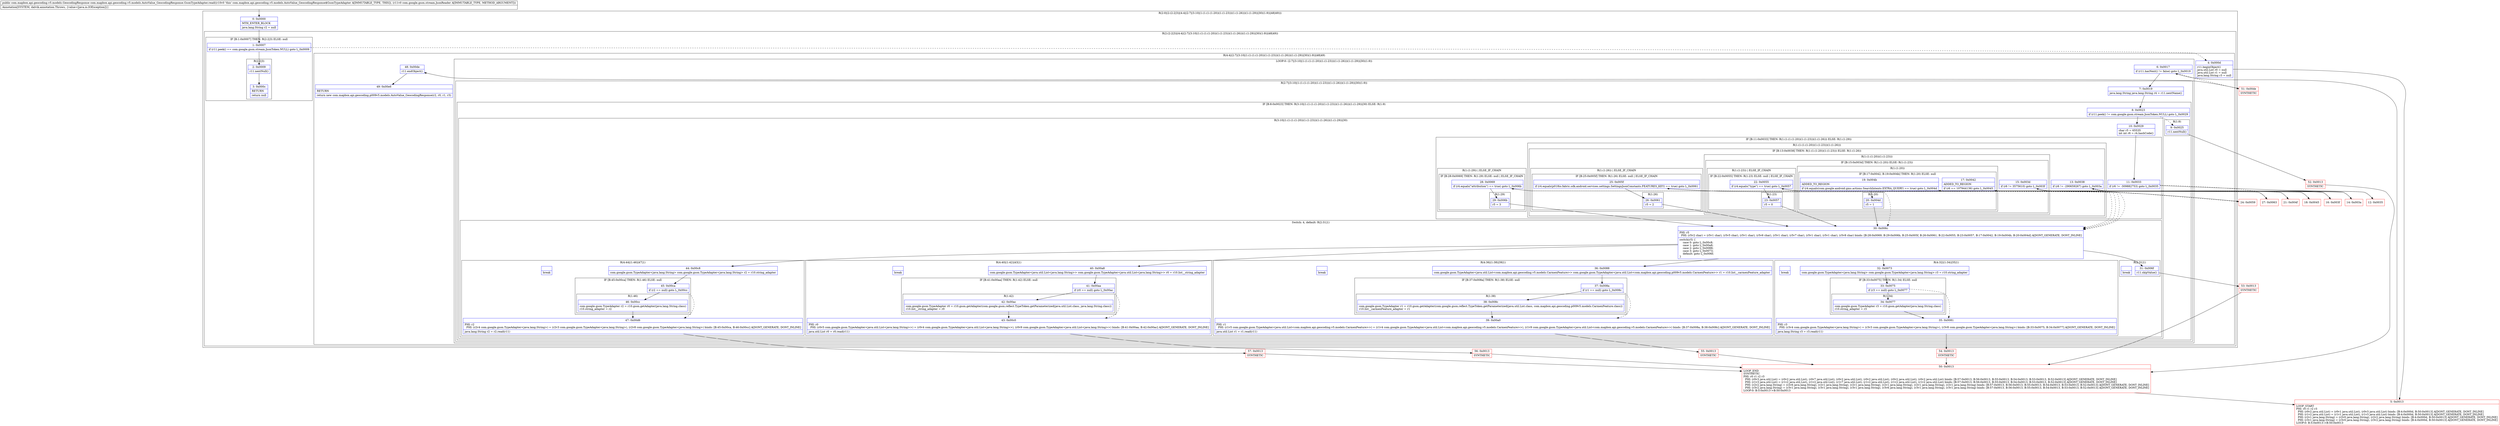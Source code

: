 digraph "CFG forcom.mapbox.api.geocoding.v5.models.AutoValue_GeocodingResponse.GsonTypeAdapter.read(Lcom\/google\/gson\/stream\/JsonReader;)Lcom\/mapbox\/api\/geocoding\/v5\/models\/GeocodingResponse;" {
subgraph cluster_Region_1124786910 {
label = "R(2:0|(2:(2:2|3)|(4:4|(2:7|(3:10|(1:(1:(1:(1:20))(1:(1:23)))(1:(1:26)))(1:(1:29))|30)(1:9))|48|49)))";
node [shape=record,color=blue];
Node_0 [shape=record,label="{0\:\ 0x0000|MTH_ENTER_BLOCK\l|java.lang.String r2 = null\l}"];
subgraph cluster_Region_197206868 {
label = "R(2:(2:2|3)|(4:4|(2:7|(3:10|(1:(1:(1:(1:20))(1:(1:23)))(1:(1:26)))(1:(1:29))|30)(1:9))|48|49))";
node [shape=record,color=blue];
subgraph cluster_IfRegion_1096869644 {
label = "IF [B:1:0x0007] THEN: R(2:2|3) ELSE: null";
node [shape=record,color=blue];
Node_1 [shape=record,label="{1\:\ 0x0007|if (r11.peek() == com.google.gson.stream.JsonToken.NULL) goto L_0x0009\l}"];
subgraph cluster_Region_2134821030 {
label = "R(2:2|3)";
node [shape=record,color=blue];
Node_2 [shape=record,label="{2\:\ 0x0009|r11.nextNull()\l}"];
Node_3 [shape=record,label="{3\:\ 0x000c|RETURN\l|return null\l}"];
}
}
subgraph cluster_Region_1622468198 {
label = "R(4:4|(2:7|(3:10|(1:(1:(1:(1:20))(1:(1:23)))(1:(1:26)))(1:(1:29))|30)(1:9))|48|49)";
node [shape=record,color=blue];
Node_4 [shape=record,label="{4\:\ 0x000d|r11.beginObject()\ljava.util.List r0 = null\ljava.util.List r1 = null\ljava.lang.String r3 = null\l}"];
subgraph cluster_LoopRegion_63189511 {
label = "LOOP:0: (2:7|(3:10|(1:(1:(1:(1:20))(1:(1:23)))(1:(1:26)))(1:(1:29))|30)(1:9))";
node [shape=record,color=blue];
Node_6 [shape=record,label="{6\:\ 0x0017|if (r11.hasNext() != false) goto L_0x0019\l}"];
subgraph cluster_Region_1039196010 {
label = "R(2:7|(3:10|(1:(1:(1:(1:20))(1:(1:23)))(1:(1:26)))(1:(1:29))|30)(1:9))";
node [shape=record,color=blue];
Node_7 [shape=record,label="{7\:\ 0x0019|java.lang.String java.lang.String r4 = r11.nextName()\l}"];
subgraph cluster_IfRegion_27097768 {
label = "IF [B:8:0x0023] THEN: R(3:10|(1:(1:(1:(1:20))(1:(1:23)))(1:(1:26)))(1:(1:29))|30) ELSE: R(1:9)";
node [shape=record,color=blue];
Node_8 [shape=record,label="{8\:\ 0x0023|if (r11.peek() != com.google.gson.stream.JsonToken.NULL) goto L_0x0029\l}"];
subgraph cluster_Region_561788415 {
label = "R(3:10|(1:(1:(1:(1:20))(1:(1:23)))(1:(1:26)))(1:(1:29))|30)";
node [shape=record,color=blue];
Node_10 [shape=record,label="{10\:\ 0x0029|char r5 = 65535\lint int r6 = r4.hashCode()\l}"];
subgraph cluster_IfRegion_917283857 {
label = "IF [B:11:0x0033] THEN: R(1:(1:(1:(1:20))(1:(1:23)))(1:(1:26))) ELSE: R(1:(1:29))";
node [shape=record,color=blue];
Node_11 [shape=record,label="{11\:\ 0x0033|if (r6 != \-309882753) goto L_0x0035\l}"];
subgraph cluster_Region_1191421200 {
label = "R(1:(1:(1:(1:20))(1:(1:23)))(1:(1:26)))";
node [shape=record,color=blue];
subgraph cluster_IfRegion_1452261606 {
label = "IF [B:13:0x0038] THEN: R(1:(1:(1:20))(1:(1:23))) ELSE: R(1:(1:26))";
node [shape=record,color=blue];
Node_13 [shape=record,label="{13\:\ 0x0038|if (r6 != \-290659267) goto L_0x003a\l}"];
subgraph cluster_Region_1324433070 {
label = "R(1:(1:(1:20))(1:(1:23)))";
node [shape=record,color=blue];
subgraph cluster_IfRegion_1974303439 {
label = "IF [B:15:0x003d] THEN: R(1:(1:20)) ELSE: R(1:(1:23))";
node [shape=record,color=blue];
Node_15 [shape=record,label="{15\:\ 0x003d|if (r6 != 3575610) goto L_0x003f\l}"];
subgraph cluster_Region_1812425085 {
label = "R(1:(1:20))";
node [shape=record,color=blue];
subgraph cluster_IfRegion_1762682855 {
label = "IF [B:17:0x0042, B:19:0x004b] THEN: R(1:20) ELSE: null";
node [shape=record,color=blue];
Node_17 [shape=record,label="{17\:\ 0x0042|ADDED_TO_REGION\l|if (r6 == 107944136) goto L_0x0045\l}"];
Node_19 [shape=record,label="{19\:\ 0x004b|ADDED_TO_REGION\l|if (r4.equals(com.google.android.gms.actions.SearchIntents.EXTRA_QUERY) == true) goto L_0x004d\l}"];
subgraph cluster_Region_1481603529 {
label = "R(1:20)";
node [shape=record,color=blue];
Node_20 [shape=record,label="{20\:\ 0x004d|r5 = 1\l}"];
}
}
}
subgraph cluster_Region_111478383 {
label = "R(1:(1:23)) | ELSE_IF_CHAIN\l";
node [shape=record,color=blue];
subgraph cluster_IfRegion_399648568 {
label = "IF [B:22:0x0055] THEN: R(1:23) ELSE: null | ELSE_IF_CHAIN\l";
node [shape=record,color=blue];
Node_22 [shape=record,label="{22\:\ 0x0055|if (r4.equals(\"type\") == true) goto L_0x0057\l}"];
subgraph cluster_Region_965425411 {
label = "R(1:23)";
node [shape=record,color=blue];
Node_23 [shape=record,label="{23\:\ 0x0057|r5 = 0\l}"];
}
}
}
}
}
subgraph cluster_Region_1549011086 {
label = "R(1:(1:26)) | ELSE_IF_CHAIN\l";
node [shape=record,color=blue];
subgraph cluster_IfRegion_744661287 {
label = "IF [B:25:0x005f] THEN: R(1:26) ELSE: null | ELSE_IF_CHAIN\l";
node [shape=record,color=blue];
Node_25 [shape=record,label="{25\:\ 0x005f|if (r4.equals(p018io.fabric.sdk.android.services.settings.SettingsJsonConstants.FEATURES_KEY) == true) goto L_0x0061\l}"];
subgraph cluster_Region_5888950 {
label = "R(1:26)";
node [shape=record,color=blue];
Node_26 [shape=record,label="{26\:\ 0x0061|r5 = 2\l}"];
}
}
}
}
}
subgraph cluster_Region_462903780 {
label = "R(1:(1:29)) | ELSE_IF_CHAIN\l";
node [shape=record,color=blue];
subgraph cluster_IfRegion_1819388569 {
label = "IF [B:28:0x0069] THEN: R(1:29) ELSE: null | ELSE_IF_CHAIN\l";
node [shape=record,color=blue];
Node_28 [shape=record,label="{28\:\ 0x0069|if (r4.equals(\"attribution\") == true) goto L_0x006b\l}"];
subgraph cluster_Region_104126383 {
label = "R(1:29)";
node [shape=record,color=blue];
Node_29 [shape=record,label="{29\:\ 0x006b|r5 = 3\l}"];
}
}
}
}
subgraph cluster_SwitchRegion_2019968192 {
label = "Switch: 4, default: R(2:31|1)";
node [shape=record,color=blue];
Node_30 [shape=record,label="{30\:\ 0x006c|PHI: r5 \l  PHI: (r5v2 char) = (r5v1 char), (r5v5 char), (r5v1 char), (r5v6 char), (r5v1 char), (r5v7 char), (r5v1 char), (r5v1 char), (r5v8 char) binds: [B:28:0x0069, B:29:0x006b, B:25:0x005f, B:26:0x0061, B:22:0x0055, B:23:0x0057, B:17:0x0042, B:19:0x004b, B:20:0x004d] A[DONT_GENERATE, DONT_INLINE]\l|switch(r5) \{\l    case 0: goto L_0x00c8;\l    case 1: goto L_0x00a8;\l    case 2: goto L_0x0088;\l    case 3: goto L_0x0073;\l    default: goto L_0x006f;\l\}\l}"];
subgraph cluster_Region_1033060001 {
label = "R(4:44|(1:46)|47|1)";
node [shape=record,color=blue];
Node_44 [shape=record,label="{44\:\ 0x00c8|com.google.gson.TypeAdapter\<java.lang.String\> com.google.gson.TypeAdapter\<java.lang.String\> r2 = r10.string_adapter\l}"];
subgraph cluster_IfRegion_1819858743 {
label = "IF [B:45:0x00ca] THEN: R(1:46) ELSE: null";
node [shape=record,color=blue];
Node_45 [shape=record,label="{45\:\ 0x00ca|if (r2 == null) goto L_0x00cc\l}"];
subgraph cluster_Region_1067933950 {
label = "R(1:46)";
node [shape=record,color=blue];
Node_46 [shape=record,label="{46\:\ 0x00cc|com.google.gson.TypeAdapter r2 = r10.gson.getAdapter(java.lang.String.class)\lr10.string_adapter = r2\l}"];
}
}
Node_47 [shape=record,label="{47\:\ 0x00d6|PHI: r2 \l  PHI: (r2v4 com.google.gson.TypeAdapter\<java.lang.String\>) = (r2v3 com.google.gson.TypeAdapter\<java.lang.String\>), (r2v8 com.google.gson.TypeAdapter\<java.lang.String\>) binds: [B:45:0x00ca, B:46:0x00cc] A[DONT_GENERATE, DONT_INLINE]\l|java.lang.String r2 = r2.read(r11)\l}"];
Node_InsnContainer_1275893610 [shape=record,label="{|break\l}"];
}
subgraph cluster_Region_1257950550 {
label = "R(4:40|(1:42)|43|1)";
node [shape=record,color=blue];
Node_40 [shape=record,label="{40\:\ 0x00a8|com.google.gson.TypeAdapter\<java.util.List\<java.lang.String\>\> com.google.gson.TypeAdapter\<java.util.List\<java.lang.String\>\> r0 = r10.list__string_adapter\l}"];
subgraph cluster_IfRegion_1514001400 {
label = "IF [B:41:0x00aa] THEN: R(1:42) ELSE: null";
node [shape=record,color=blue];
Node_41 [shape=record,label="{41\:\ 0x00aa|if (r0 == null) goto L_0x00ac\l}"];
subgraph cluster_Region_1155052206 {
label = "R(1:42)";
node [shape=record,color=blue];
Node_42 [shape=record,label="{42\:\ 0x00ac|com.google.gson.TypeAdapter r0 = r10.gson.getAdapter(com.google.gson.reflect.TypeToken.getParameterized(java.util.List.class, java.lang.String.class))\lr10.list__string_adapter = r0\l}"];
}
}
Node_43 [shape=record,label="{43\:\ 0x00c0|PHI: r0 \l  PHI: (r0v5 com.google.gson.TypeAdapter\<java.util.List\<java.lang.String\>\>) = (r0v4 com.google.gson.TypeAdapter\<java.util.List\<java.lang.String\>\>), (r0v9 com.google.gson.TypeAdapter\<java.util.List\<java.lang.String\>\>) binds: [B:41:0x00aa, B:42:0x00ac] A[DONT_GENERATE, DONT_INLINE]\l|java.util.List r0 = r0.read(r11)\l}"];
Node_InsnContainer_1655990010 [shape=record,label="{|break\l}"];
}
subgraph cluster_Region_1584585413 {
label = "R(4:36|(1:38)|39|1)";
node [shape=record,color=blue];
Node_36 [shape=record,label="{36\:\ 0x0088|com.google.gson.TypeAdapter\<java.util.List\<com.mapbox.api.geocoding.v5.models.CarmenFeature\>\> com.google.gson.TypeAdapter\<java.util.List\<com.mapbox.api.geocoding.p009v5.models.CarmenFeature\>\> r1 = r10.list__carmenFeature_adapter\l}"];
subgraph cluster_IfRegion_1962040650 {
label = "IF [B:37:0x008a] THEN: R(1:38) ELSE: null";
node [shape=record,color=blue];
Node_37 [shape=record,label="{37\:\ 0x008a|if (r1 == null) goto L_0x008c\l}"];
subgraph cluster_Region_1578756305 {
label = "R(1:38)";
node [shape=record,color=blue];
Node_38 [shape=record,label="{38\:\ 0x008c|com.google.gson.TypeAdapter r1 = r10.gson.getAdapter(com.google.gson.reflect.TypeToken.getParameterized(java.util.List.class, com.mapbox.api.geocoding.p009v5.models.CarmenFeature.class))\lr10.list__carmenFeature_adapter = r1\l}"];
}
}
Node_39 [shape=record,label="{39\:\ 0x00a0|PHI: r1 \l  PHI: (r1v5 com.google.gson.TypeAdapter\<java.util.List\<com.mapbox.api.geocoding.v5.models.CarmenFeature\>\>) = (r1v4 com.google.gson.TypeAdapter\<java.util.List\<com.mapbox.api.geocoding.v5.models.CarmenFeature\>\>), (r1v9 com.google.gson.TypeAdapter\<java.util.List\<com.mapbox.api.geocoding.v5.models.CarmenFeature\>\>) binds: [B:37:0x008a, B:38:0x008c] A[DONT_GENERATE, DONT_INLINE]\l|java.util.List r1 = r1.read(r11)\l}"];
Node_InsnContainer_517476954 [shape=record,label="{|break\l}"];
}
subgraph cluster_Region_2049999260 {
label = "R(4:32|(1:34)|35|1)";
node [shape=record,color=blue];
Node_32 [shape=record,label="{32\:\ 0x0073|com.google.gson.TypeAdapter\<java.lang.String\> com.google.gson.TypeAdapter\<java.lang.String\> r3 = r10.string_adapter\l}"];
subgraph cluster_IfRegion_1101554660 {
label = "IF [B:33:0x0075] THEN: R(1:34) ELSE: null";
node [shape=record,color=blue];
Node_33 [shape=record,label="{33\:\ 0x0075|if (r3 == null) goto L_0x0077\l}"];
subgraph cluster_Region_1975438520 {
label = "R(1:34)";
node [shape=record,color=blue];
Node_34 [shape=record,label="{34\:\ 0x0077|com.google.gson.TypeAdapter r3 = r10.gson.getAdapter(java.lang.String.class)\lr10.string_adapter = r3\l}"];
}
}
Node_35 [shape=record,label="{35\:\ 0x0081|PHI: r3 \l  PHI: (r3v4 com.google.gson.TypeAdapter\<java.lang.String\>) = (r3v3 com.google.gson.TypeAdapter\<java.lang.String\>), (r3v8 com.google.gson.TypeAdapter\<java.lang.String\>) binds: [B:33:0x0075, B:34:0x0077] A[DONT_GENERATE, DONT_INLINE]\l|java.lang.String r3 = r3.read(r11)\l}"];
Node_InsnContainer_1059135516 [shape=record,label="{|break\l}"];
}
subgraph cluster_Region_389961557 {
label = "R(2:31|1)";
node [shape=record,color=blue];
Node_31 [shape=record,label="{31\:\ 0x006f|r11.skipValue()\l}"];
Node_InsnContainer_1459384574 [shape=record,label="{|break\l}"];
}
}
}
subgraph cluster_Region_149480121 {
label = "R(1:9)";
node [shape=record,color=blue];
Node_9 [shape=record,label="{9\:\ 0x0025|r11.nextNull()\l}"];
}
}
}
}
Node_48 [shape=record,label="{48\:\ 0x00de|r11.endObject()\l}"];
Node_49 [shape=record,label="{49\:\ 0x00e6|RETURN\l|return new com.mapbox.api.geocoding.p009v5.models.AutoValue_GeocodingResponse(r2, r0, r1, r3)\l}"];
}
}
}
Node_5 [shape=record,color=red,label="{5\:\ 0x0013|LOOP_START\lPHI: r0 r1 r2 r3 \l  PHI: (r0v2 java.util.List) = (r0v1 java.util.List), (r0v3 java.util.List) binds: [B:4:0x000d, B:50:0x0013] A[DONT_GENERATE, DONT_INLINE]\l  PHI: (r1v2 java.util.List) = (r1v1 java.util.List), (r1v3 java.util.List) binds: [B:4:0x000d, B:50:0x0013] A[DONT_GENERATE, DONT_INLINE]\l  PHI: (r2v1 java.lang.String) = (r2v0 java.lang.String), (r2v2 java.lang.String) binds: [B:4:0x000d, B:50:0x0013] A[DONT_GENERATE, DONT_INLINE]\l  PHI: (r3v1 java.lang.String) = (r3v0 java.lang.String), (r3v2 java.lang.String) binds: [B:4:0x000d, B:50:0x0013] A[DONT_GENERATE, DONT_INLINE]\lLOOP:0: B:5:0x0013\-\>B:50:0x0013\l}"];
Node_12 [shape=record,color=red,label="{12\:\ 0x0035}"];
Node_14 [shape=record,color=red,label="{14\:\ 0x003a}"];
Node_16 [shape=record,color=red,label="{16\:\ 0x003f}"];
Node_18 [shape=record,color=red,label="{18\:\ 0x0045}"];
Node_21 [shape=record,color=red,label="{21\:\ 0x004f}"];
Node_24 [shape=record,color=red,label="{24\:\ 0x0059}"];
Node_27 [shape=record,color=red,label="{27\:\ 0x0063}"];
Node_50 [shape=record,color=red,label="{50\:\ 0x0013|LOOP_END\lSYNTHETIC\lPHI: r0 r1 r2 r3 \l  PHI: (r0v3 java.util.List) = (r0v2 java.util.List), (r0v7 java.util.List), (r0v2 java.util.List), (r0v2 java.util.List), (r0v2 java.util.List), (r0v2 java.util.List) binds: [B:57:0x0013, B:56:0x0013, B:55:0x0013, B:54:0x0013, B:53:0x0013, B:52:0x0013] A[DONT_GENERATE, DONT_INLINE]\l  PHI: (r1v3 java.util.List) = (r1v2 java.util.List), (r1v2 java.util.List), (r1v7 java.util.List), (r1v2 java.util.List), (r1v2 java.util.List), (r1v2 java.util.List) binds: [B:57:0x0013, B:56:0x0013, B:55:0x0013, B:54:0x0013, B:53:0x0013, B:52:0x0013] A[DONT_GENERATE, DONT_INLINE]\l  PHI: (r2v2 java.lang.String) = (r2v6 java.lang.String), (r2v1 java.lang.String), (r2v1 java.lang.String), (r2v1 java.lang.String), (r2v1 java.lang.String), (r2v1 java.lang.String) binds: [B:57:0x0013, B:56:0x0013, B:55:0x0013, B:54:0x0013, B:53:0x0013, B:52:0x0013] A[DONT_GENERATE, DONT_INLINE]\l  PHI: (r3v2 java.lang.String) = (r3v1 java.lang.String), (r3v1 java.lang.String), (r3v1 java.lang.String), (r3v6 java.lang.String), (r3v1 java.lang.String), (r3v1 java.lang.String) binds: [B:57:0x0013, B:56:0x0013, B:55:0x0013, B:54:0x0013, B:53:0x0013, B:52:0x0013] A[DONT_GENERATE, DONT_INLINE]\lLOOP:0: B:5:0x0013\-\>B:50:0x0013\l}"];
Node_51 [shape=record,color=red,label="{51\:\ 0x00de|SYNTHETIC\l}"];
Node_52 [shape=record,color=red,label="{52\:\ 0x0013|SYNTHETIC\l}"];
Node_53 [shape=record,color=red,label="{53\:\ 0x0013|SYNTHETIC\l}"];
Node_54 [shape=record,color=red,label="{54\:\ 0x0013|SYNTHETIC\l}"];
Node_55 [shape=record,color=red,label="{55\:\ 0x0013|SYNTHETIC\l}"];
Node_56 [shape=record,color=red,label="{56\:\ 0x0013|SYNTHETIC\l}"];
Node_57 [shape=record,color=red,label="{57\:\ 0x0013|SYNTHETIC\l}"];
MethodNode[shape=record,label="{public com.mapbox.api.geocoding.v5.models.GeocodingResponse com.mapbox.api.geocoding.v5.models.AutoValue_GeocodingResponse.GsonTypeAdapter.read((r10v0 'this' com.mapbox.api.geocoding.v5.models.AutoValue_GeocodingResponse$GsonTypeAdapter A[IMMUTABLE_TYPE, THIS]), (r11v0 com.google.gson.stream.JsonReader A[IMMUTABLE_TYPE, METHOD_ARGUMENT]))  | Annotation[SYSTEM, dalvik.annotation.Throws, \{value=[java.io.IOException]\}]\l}"];
MethodNode -> Node_0;
Node_0 -> Node_1;
Node_1 -> Node_2;
Node_1 -> Node_4[style=dashed];
Node_2 -> Node_3;
Node_4 -> Node_5;
Node_6 -> Node_7;
Node_6 -> Node_51[style=dashed];
Node_7 -> Node_8;
Node_8 -> Node_9[style=dashed];
Node_8 -> Node_10;
Node_10 -> Node_11;
Node_11 -> Node_12;
Node_11 -> Node_27[style=dashed];
Node_13 -> Node_14;
Node_13 -> Node_24[style=dashed];
Node_15 -> Node_16;
Node_15 -> Node_21[style=dashed];
Node_17 -> Node_18;
Node_17 -> Node_30[style=dashed];
Node_19 -> Node_20;
Node_19 -> Node_30[style=dashed];
Node_20 -> Node_30;
Node_22 -> Node_23;
Node_22 -> Node_30[style=dashed];
Node_23 -> Node_30;
Node_25 -> Node_26;
Node_25 -> Node_30[style=dashed];
Node_26 -> Node_30;
Node_28 -> Node_29;
Node_28 -> Node_30[style=dashed];
Node_29 -> Node_30;
Node_30 -> Node_31;
Node_30 -> Node_32;
Node_30 -> Node_36;
Node_30 -> Node_40;
Node_30 -> Node_44;
Node_44 -> Node_45;
Node_45 -> Node_46;
Node_45 -> Node_47[style=dashed];
Node_46 -> Node_47;
Node_47 -> Node_57;
Node_40 -> Node_41;
Node_41 -> Node_42;
Node_41 -> Node_43[style=dashed];
Node_42 -> Node_43;
Node_43 -> Node_56;
Node_36 -> Node_37;
Node_37 -> Node_38;
Node_37 -> Node_39[style=dashed];
Node_38 -> Node_39;
Node_39 -> Node_55;
Node_32 -> Node_33;
Node_33 -> Node_34;
Node_33 -> Node_35[style=dashed];
Node_34 -> Node_35;
Node_35 -> Node_54;
Node_31 -> Node_53;
Node_9 -> Node_52;
Node_48 -> Node_49;
Node_5 -> Node_6;
Node_12 -> Node_13;
Node_14 -> Node_15;
Node_16 -> Node_17;
Node_18 -> Node_19;
Node_21 -> Node_22;
Node_24 -> Node_25;
Node_27 -> Node_28;
Node_50 -> Node_5;
Node_51 -> Node_48;
Node_52 -> Node_50;
Node_53 -> Node_50;
Node_54 -> Node_50;
Node_55 -> Node_50;
Node_56 -> Node_50;
Node_57 -> Node_50;
}

